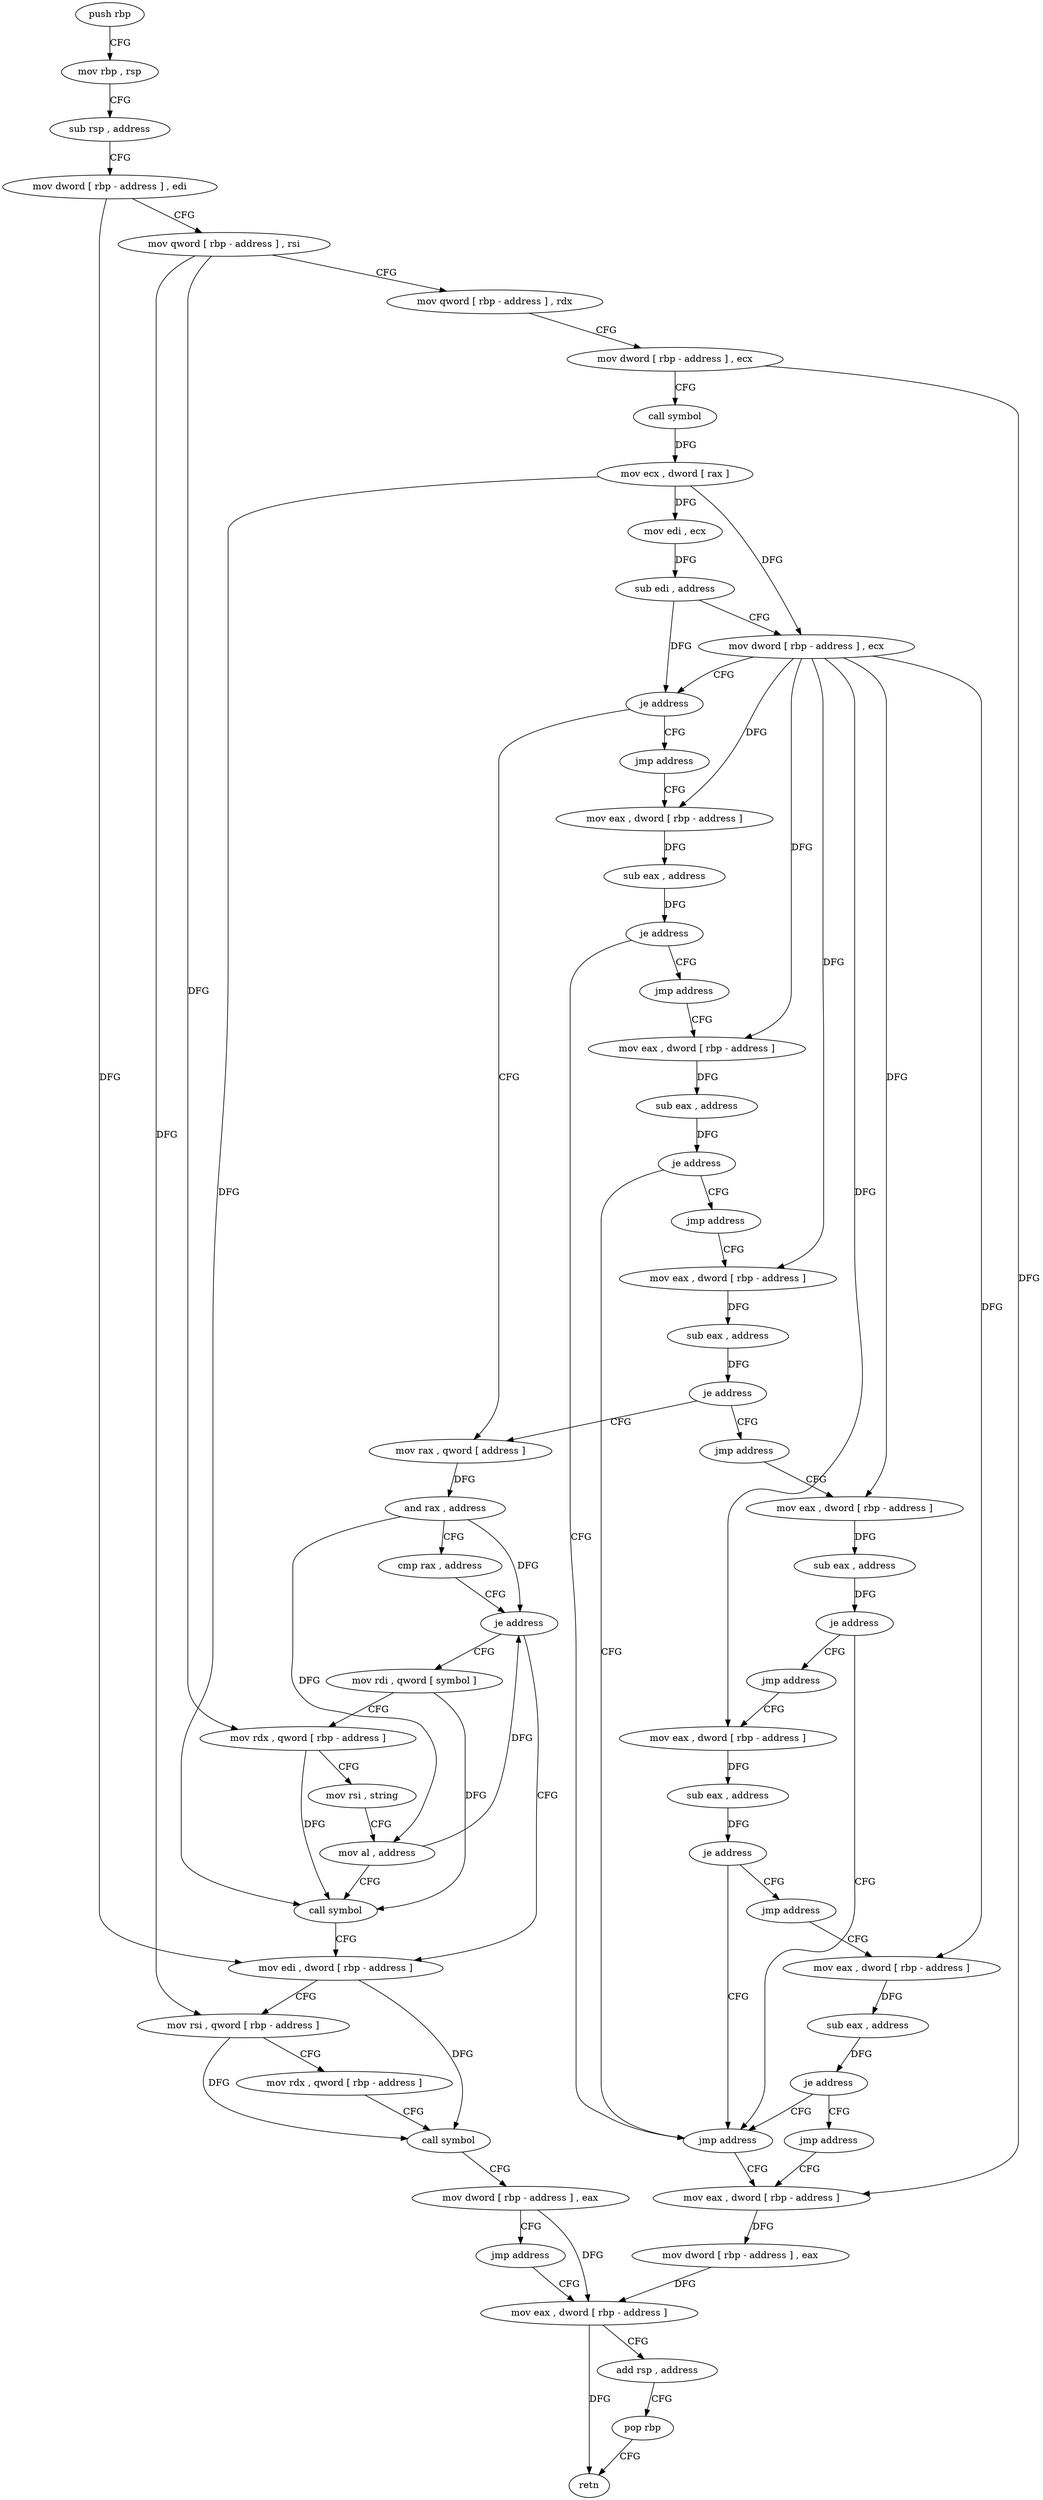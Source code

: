 digraph "func" {
"4265952" [label = "push rbp" ]
"4265953" [label = "mov rbp , rsp" ]
"4265956" [label = "sub rsp , address" ]
"4265960" [label = "mov dword [ rbp - address ] , edi" ]
"4265963" [label = "mov qword [ rbp - address ] , rsi" ]
"4265967" [label = "mov qword [ rbp - address ] , rdx" ]
"4265971" [label = "mov dword [ rbp - address ] , ecx" ]
"4265974" [label = "call symbol" ]
"4265979" [label = "mov ecx , dword [ rax ]" ]
"4265981" [label = "mov edi , ecx" ]
"4265983" [label = "sub edi , address" ]
"4265986" [label = "mov dword [ rbp - address ] , ecx" ]
"4265989" [label = "je address" ]
"4266102" [label = "mov rax , qword [ address ]" ]
"4265995" [label = "jmp address" ]
"4266110" [label = "and rax , address" ]
"4266116" [label = "cmp rax , address" ]
"4266120" [label = "je address" ]
"4266155" [label = "mov edi , dword [ rbp - address ]" ]
"4266126" [label = "mov rdi , qword [ symbol ]" ]
"4266000" [label = "mov eax , dword [ rbp - address ]" ]
"4266158" [label = "mov rsi , qword [ rbp - address ]" ]
"4266162" [label = "mov rdx , qword [ rbp - address ]" ]
"4266166" [label = "call symbol" ]
"4266171" [label = "mov dword [ rbp - address ] , eax" ]
"4266174" [label = "jmp address" ]
"4266190" [label = "mov eax , dword [ rbp - address ]" ]
"4266134" [label = "mov rdx , qword [ rbp - address ]" ]
"4266138" [label = "mov rsi , string" ]
"4266148" [label = "mov al , address" ]
"4266150" [label = "call symbol" ]
"4266003" [label = "sub eax , address" ]
"4266006" [label = "je address" ]
"4266179" [label = "jmp address" ]
"4266012" [label = "jmp address" ]
"4266193" [label = "add rsp , address" ]
"4266197" [label = "pop rbp" ]
"4266198" [label = "retn" ]
"4266184" [label = "mov eax , dword [ rbp - address ]" ]
"4266017" [label = "mov eax , dword [ rbp - address ]" ]
"4266187" [label = "mov dword [ rbp - address ] , eax" ]
"4266020" [label = "sub eax , address" ]
"4266023" [label = "je address" ]
"4266029" [label = "jmp address" ]
"4266034" [label = "mov eax , dword [ rbp - address ]" ]
"4266037" [label = "sub eax , address" ]
"4266040" [label = "je address" ]
"4266046" [label = "jmp address" ]
"4266051" [label = "mov eax , dword [ rbp - address ]" ]
"4266054" [label = "sub eax , address" ]
"4266057" [label = "je address" ]
"4266063" [label = "jmp address" ]
"4266068" [label = "mov eax , dword [ rbp - address ]" ]
"4266071" [label = "sub eax , address" ]
"4266074" [label = "je address" ]
"4266080" [label = "jmp address" ]
"4266085" [label = "mov eax , dword [ rbp - address ]" ]
"4266088" [label = "sub eax , address" ]
"4266091" [label = "je address" ]
"4266097" [label = "jmp address" ]
"4265952" -> "4265953" [ label = "CFG" ]
"4265953" -> "4265956" [ label = "CFG" ]
"4265956" -> "4265960" [ label = "CFG" ]
"4265960" -> "4265963" [ label = "CFG" ]
"4265960" -> "4266155" [ label = "DFG" ]
"4265963" -> "4265967" [ label = "CFG" ]
"4265963" -> "4266158" [ label = "DFG" ]
"4265963" -> "4266134" [ label = "DFG" ]
"4265967" -> "4265971" [ label = "CFG" ]
"4265971" -> "4265974" [ label = "CFG" ]
"4265971" -> "4266184" [ label = "DFG" ]
"4265974" -> "4265979" [ label = "DFG" ]
"4265979" -> "4265981" [ label = "DFG" ]
"4265979" -> "4265986" [ label = "DFG" ]
"4265979" -> "4266150" [ label = "DFG" ]
"4265981" -> "4265983" [ label = "DFG" ]
"4265983" -> "4265986" [ label = "CFG" ]
"4265983" -> "4265989" [ label = "DFG" ]
"4265986" -> "4265989" [ label = "CFG" ]
"4265986" -> "4266000" [ label = "DFG" ]
"4265986" -> "4266017" [ label = "DFG" ]
"4265986" -> "4266034" [ label = "DFG" ]
"4265986" -> "4266051" [ label = "DFG" ]
"4265986" -> "4266068" [ label = "DFG" ]
"4265986" -> "4266085" [ label = "DFG" ]
"4265989" -> "4266102" [ label = "CFG" ]
"4265989" -> "4265995" [ label = "CFG" ]
"4266102" -> "4266110" [ label = "DFG" ]
"4265995" -> "4266000" [ label = "CFG" ]
"4266110" -> "4266116" [ label = "CFG" ]
"4266110" -> "4266120" [ label = "DFG" ]
"4266110" -> "4266148" [ label = "DFG" ]
"4266116" -> "4266120" [ label = "CFG" ]
"4266120" -> "4266155" [ label = "CFG" ]
"4266120" -> "4266126" [ label = "CFG" ]
"4266155" -> "4266158" [ label = "CFG" ]
"4266155" -> "4266166" [ label = "DFG" ]
"4266126" -> "4266134" [ label = "CFG" ]
"4266126" -> "4266150" [ label = "DFG" ]
"4266000" -> "4266003" [ label = "DFG" ]
"4266158" -> "4266162" [ label = "CFG" ]
"4266158" -> "4266166" [ label = "DFG" ]
"4266162" -> "4266166" [ label = "CFG" ]
"4266166" -> "4266171" [ label = "CFG" ]
"4266171" -> "4266174" [ label = "CFG" ]
"4266171" -> "4266190" [ label = "DFG" ]
"4266174" -> "4266190" [ label = "CFG" ]
"4266190" -> "4266193" [ label = "CFG" ]
"4266190" -> "4266198" [ label = "DFG" ]
"4266134" -> "4266138" [ label = "CFG" ]
"4266134" -> "4266150" [ label = "DFG" ]
"4266138" -> "4266148" [ label = "CFG" ]
"4266148" -> "4266150" [ label = "CFG" ]
"4266148" -> "4266120" [ label = "DFG" ]
"4266150" -> "4266155" [ label = "CFG" ]
"4266003" -> "4266006" [ label = "DFG" ]
"4266006" -> "4266179" [ label = "CFG" ]
"4266006" -> "4266012" [ label = "CFG" ]
"4266179" -> "4266184" [ label = "CFG" ]
"4266012" -> "4266017" [ label = "CFG" ]
"4266193" -> "4266197" [ label = "CFG" ]
"4266197" -> "4266198" [ label = "CFG" ]
"4266184" -> "4266187" [ label = "DFG" ]
"4266017" -> "4266020" [ label = "DFG" ]
"4266187" -> "4266190" [ label = "DFG" ]
"4266020" -> "4266023" [ label = "DFG" ]
"4266023" -> "4266179" [ label = "CFG" ]
"4266023" -> "4266029" [ label = "CFG" ]
"4266029" -> "4266034" [ label = "CFG" ]
"4266034" -> "4266037" [ label = "DFG" ]
"4266037" -> "4266040" [ label = "DFG" ]
"4266040" -> "4266102" [ label = "CFG" ]
"4266040" -> "4266046" [ label = "CFG" ]
"4266046" -> "4266051" [ label = "CFG" ]
"4266051" -> "4266054" [ label = "DFG" ]
"4266054" -> "4266057" [ label = "DFG" ]
"4266057" -> "4266179" [ label = "CFG" ]
"4266057" -> "4266063" [ label = "CFG" ]
"4266063" -> "4266068" [ label = "CFG" ]
"4266068" -> "4266071" [ label = "DFG" ]
"4266071" -> "4266074" [ label = "DFG" ]
"4266074" -> "4266179" [ label = "CFG" ]
"4266074" -> "4266080" [ label = "CFG" ]
"4266080" -> "4266085" [ label = "CFG" ]
"4266085" -> "4266088" [ label = "DFG" ]
"4266088" -> "4266091" [ label = "DFG" ]
"4266091" -> "4266179" [ label = "CFG" ]
"4266091" -> "4266097" [ label = "CFG" ]
"4266097" -> "4266184" [ label = "CFG" ]
}

